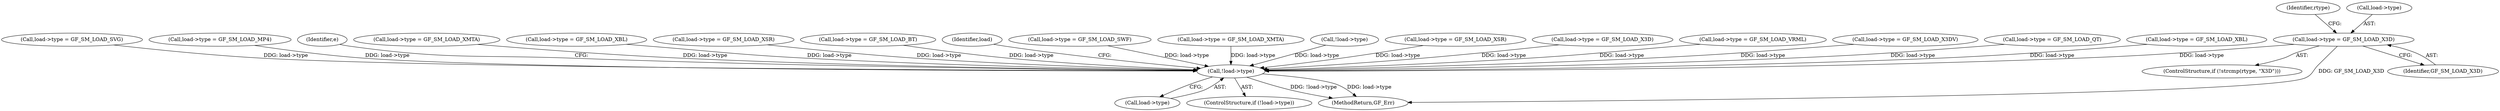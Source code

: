 digraph "0_gpac_35ab4475a7df9b2a4bcab235e379c0c3ec543658_4@pointer" {
"1000351" [label="(Call,load->type = GF_SM_LOAD_X3D)"];
"1000370" [label="(Call,!load->type)"];
"1000281" [label="(Call,load->type = GF_SM_LOAD_SVG)"];
"1000368" [label="(Identifier,rtype)"];
"1000123" [label="(Call,load->type = GF_SM_LOAD_MP4)"];
"1000375" [label="(Identifier,e)"];
"1000241" [label="(Call,load->type = GF_SM_LOAD_XMTA)"];
"1000301" [label="(Call,load->type = GF_SM_LOAD_XBL)"];
"1000371" [label="(Call,load->type)"];
"1000346" [label="(ControlStructure,if (!strcmp(rtype, \"X3D\")))"];
"1000291" [label="(Call,load->type = GF_SM_LOAD_XSR)"];
"1000369" [label="(ControlStructure,if (!load->type))"];
"1000207" [label="(Call,load->type = GF_SM_LOAD_BT)"];
"1000379" [label="(Identifier,load)"];
"1000446" [label="(MethodReturn,GF_Err)"];
"1000261" [label="(Call,load->type = GF_SM_LOAD_SWF)"];
"1000340" [label="(Call,load->type = GF_SM_LOAD_XMTA)"];
"1000113" [label="(Call,!load->type)"];
"1000329" [label="(Call,load->type = GF_SM_LOAD_XSR)"];
"1000251" [label="(Call,load->type = GF_SM_LOAD_X3D)"];
"1000370" [label="(Call,!load->type)"];
"1000217" [label="(Call,load->type = GF_SM_LOAD_VRML)"];
"1000227" [label="(Call,load->type = GF_SM_LOAD_X3DV)"];
"1000271" [label="(Call,load->type = GF_SM_LOAD_QT)"];
"1000362" [label="(Call,load->type = GF_SM_LOAD_XBL)"];
"1000352" [label="(Call,load->type)"];
"1000355" [label="(Identifier,GF_SM_LOAD_X3D)"];
"1000351" [label="(Call,load->type = GF_SM_LOAD_X3D)"];
"1000351" -> "1000346"  [label="AST: "];
"1000351" -> "1000355"  [label="CFG: "];
"1000352" -> "1000351"  [label="AST: "];
"1000355" -> "1000351"  [label="AST: "];
"1000368" -> "1000351"  [label="CFG: "];
"1000351" -> "1000446"  [label="DDG: GF_SM_LOAD_X3D"];
"1000351" -> "1000370"  [label="DDG: load->type"];
"1000370" -> "1000369"  [label="AST: "];
"1000370" -> "1000371"  [label="CFG: "];
"1000371" -> "1000370"  [label="AST: "];
"1000375" -> "1000370"  [label="CFG: "];
"1000379" -> "1000370"  [label="CFG: "];
"1000370" -> "1000446"  [label="DDG: !load->type"];
"1000370" -> "1000446"  [label="DDG: load->type"];
"1000251" -> "1000370"  [label="DDG: load->type"];
"1000217" -> "1000370"  [label="DDG: load->type"];
"1000207" -> "1000370"  [label="DDG: load->type"];
"1000261" -> "1000370"  [label="DDG: load->type"];
"1000241" -> "1000370"  [label="DDG: load->type"];
"1000271" -> "1000370"  [label="DDG: load->type"];
"1000340" -> "1000370"  [label="DDG: load->type"];
"1000291" -> "1000370"  [label="DDG: load->type"];
"1000281" -> "1000370"  [label="DDG: load->type"];
"1000113" -> "1000370"  [label="DDG: load->type"];
"1000227" -> "1000370"  [label="DDG: load->type"];
"1000301" -> "1000370"  [label="DDG: load->type"];
"1000329" -> "1000370"  [label="DDG: load->type"];
"1000362" -> "1000370"  [label="DDG: load->type"];
"1000123" -> "1000370"  [label="DDG: load->type"];
}

